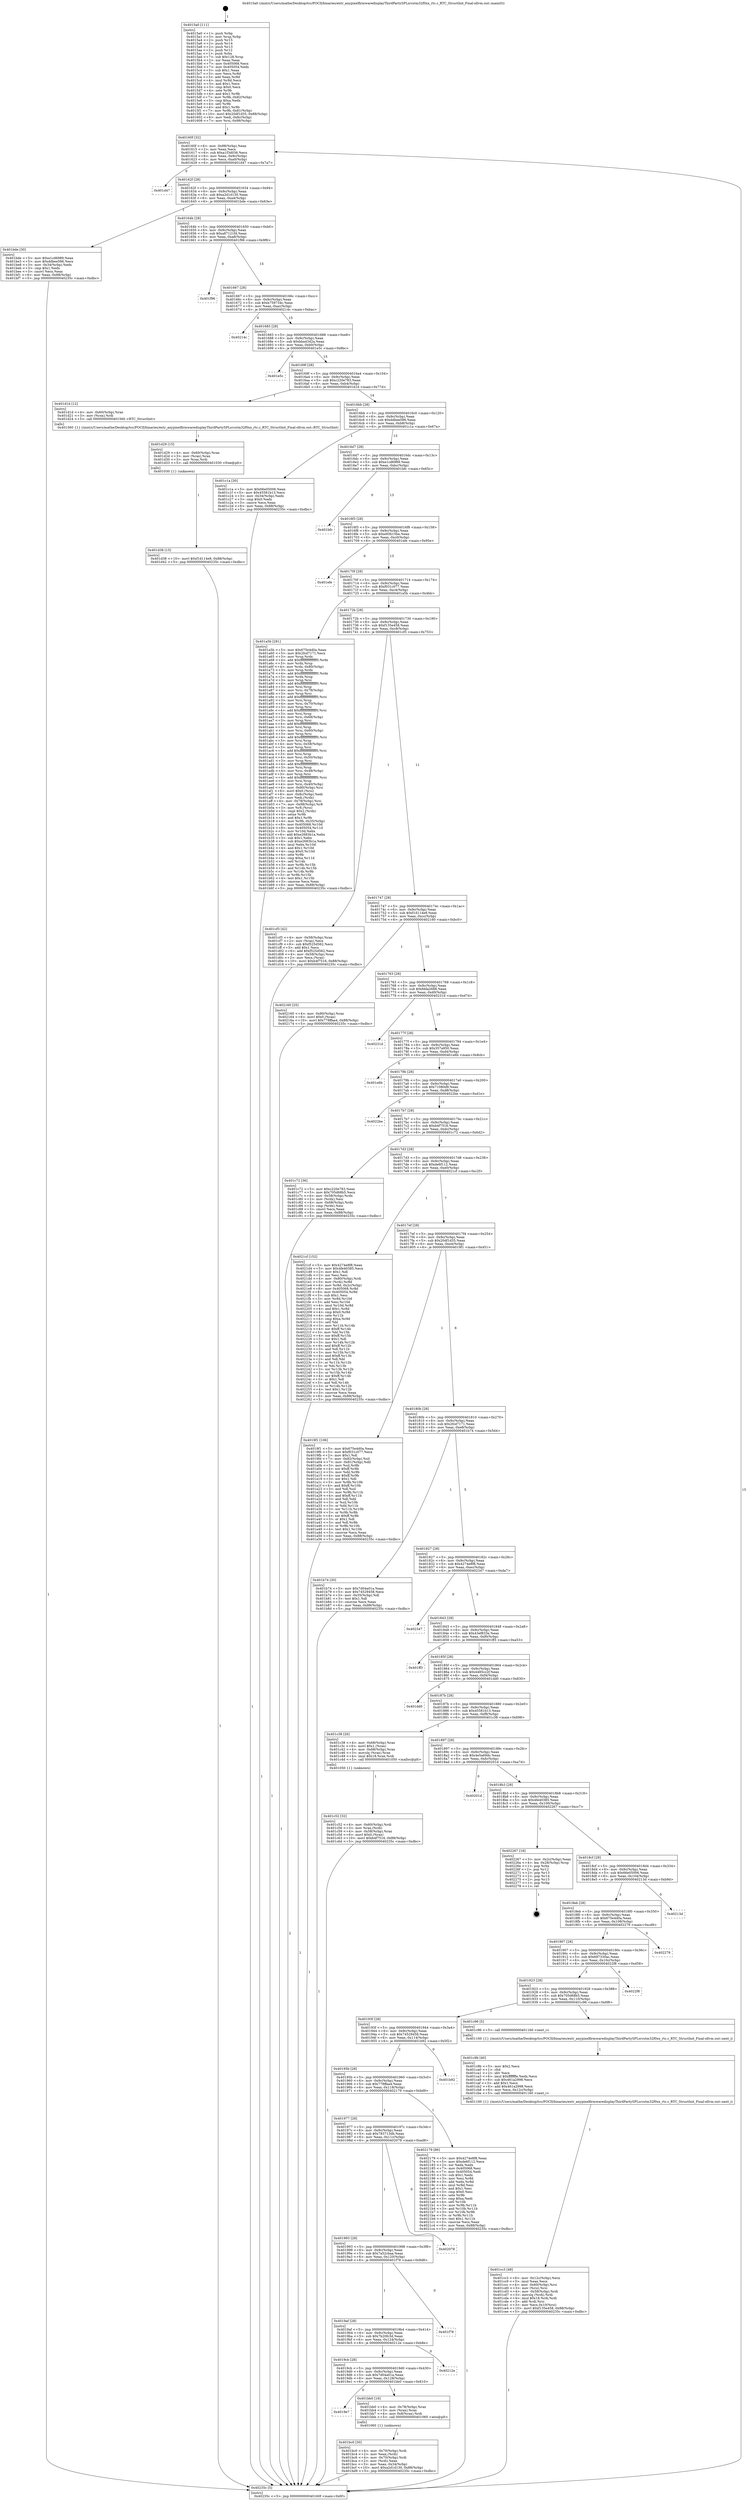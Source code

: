 digraph "0x4015a0" {
  label = "0x4015a0 (/mnt/c/Users/mathe/Desktop/tcc/POCII/binaries/extr_anypixelfirmwaredisplayThirdPartySPLsrcstm32f0xx_rtc.c_RTC_StructInit_Final-ollvm.out::main(0))"
  labelloc = "t"
  node[shape=record]

  Entry [label="",width=0.3,height=0.3,shape=circle,fillcolor=black,style=filled]
  "0x40160f" [label="{
     0x40160f [32]\l
     | [instrs]\l
     &nbsp;&nbsp;0x40160f \<+6\>: mov -0x88(%rbp),%eax\l
     &nbsp;&nbsp;0x401615 \<+2\>: mov %eax,%ecx\l
     &nbsp;&nbsp;0x401617 \<+6\>: sub $0xa1f3d036,%ecx\l
     &nbsp;&nbsp;0x40161d \<+6\>: mov %eax,-0x9c(%rbp)\l
     &nbsp;&nbsp;0x401623 \<+6\>: mov %ecx,-0xa0(%rbp)\l
     &nbsp;&nbsp;0x401629 \<+6\>: je 0000000000401d47 \<main+0x7a7\>\l
  }"]
  "0x401d47" [label="{
     0x401d47\l
  }", style=dashed]
  "0x40162f" [label="{
     0x40162f [28]\l
     | [instrs]\l
     &nbsp;&nbsp;0x40162f \<+5\>: jmp 0000000000401634 \<main+0x94\>\l
     &nbsp;&nbsp;0x401634 \<+6\>: mov -0x9c(%rbp),%eax\l
     &nbsp;&nbsp;0x40163a \<+5\>: sub $0xa2d1d130,%eax\l
     &nbsp;&nbsp;0x40163f \<+6\>: mov %eax,-0xa4(%rbp)\l
     &nbsp;&nbsp;0x401645 \<+6\>: je 0000000000401bde \<main+0x63e\>\l
  }"]
  Exit [label="",width=0.3,height=0.3,shape=circle,fillcolor=black,style=filled,peripheries=2]
  "0x401bde" [label="{
     0x401bde [30]\l
     | [instrs]\l
     &nbsp;&nbsp;0x401bde \<+5\>: mov $0xe1cd6989,%eax\l
     &nbsp;&nbsp;0x401be3 \<+5\>: mov $0xddbee586,%ecx\l
     &nbsp;&nbsp;0x401be8 \<+3\>: mov -0x34(%rbp),%edx\l
     &nbsp;&nbsp;0x401beb \<+3\>: cmp $0x1,%edx\l
     &nbsp;&nbsp;0x401bee \<+3\>: cmovl %ecx,%eax\l
     &nbsp;&nbsp;0x401bf1 \<+6\>: mov %eax,-0x88(%rbp)\l
     &nbsp;&nbsp;0x401bf7 \<+5\>: jmp 000000000040235c \<main+0xdbc\>\l
  }"]
  "0x40164b" [label="{
     0x40164b [28]\l
     | [instrs]\l
     &nbsp;&nbsp;0x40164b \<+5\>: jmp 0000000000401650 \<main+0xb0\>\l
     &nbsp;&nbsp;0x401650 \<+6\>: mov -0x9c(%rbp),%eax\l
     &nbsp;&nbsp;0x401656 \<+5\>: sub $0xa87121fd,%eax\l
     &nbsp;&nbsp;0x40165b \<+6\>: mov %eax,-0xa8(%rbp)\l
     &nbsp;&nbsp;0x401661 \<+6\>: je 0000000000401f96 \<main+0x9f6\>\l
  }"]
  "0x401d38" [label="{
     0x401d38 [15]\l
     | [instrs]\l
     &nbsp;&nbsp;0x401d38 \<+10\>: movl $0xf1d114e8,-0x88(%rbp)\l
     &nbsp;&nbsp;0x401d42 \<+5\>: jmp 000000000040235c \<main+0xdbc\>\l
  }"]
  "0x401f96" [label="{
     0x401f96\l
  }", style=dashed]
  "0x401667" [label="{
     0x401667 [28]\l
     | [instrs]\l
     &nbsp;&nbsp;0x401667 \<+5\>: jmp 000000000040166c \<main+0xcc\>\l
     &nbsp;&nbsp;0x40166c \<+6\>: mov -0x9c(%rbp),%eax\l
     &nbsp;&nbsp;0x401672 \<+5\>: sub $0xb759734c,%eax\l
     &nbsp;&nbsp;0x401677 \<+6\>: mov %eax,-0xac(%rbp)\l
     &nbsp;&nbsp;0x40167d \<+6\>: je 000000000040214c \<main+0xbac\>\l
  }"]
  "0x401d29" [label="{
     0x401d29 [15]\l
     | [instrs]\l
     &nbsp;&nbsp;0x401d29 \<+4\>: mov -0x60(%rbp),%rax\l
     &nbsp;&nbsp;0x401d2d \<+3\>: mov (%rax),%rax\l
     &nbsp;&nbsp;0x401d30 \<+3\>: mov %rax,%rdi\l
     &nbsp;&nbsp;0x401d33 \<+5\>: call 0000000000401030 \<free@plt\>\l
     | [calls]\l
     &nbsp;&nbsp;0x401030 \{1\} (unknown)\l
  }"]
  "0x40214c" [label="{
     0x40214c\l
  }", style=dashed]
  "0x401683" [label="{
     0x401683 [28]\l
     | [instrs]\l
     &nbsp;&nbsp;0x401683 \<+5\>: jmp 0000000000401688 \<main+0xe8\>\l
     &nbsp;&nbsp;0x401688 \<+6\>: mov -0x9c(%rbp),%eax\l
     &nbsp;&nbsp;0x40168e \<+5\>: sub $0xbba4342a,%eax\l
     &nbsp;&nbsp;0x401693 \<+6\>: mov %eax,-0xb0(%rbp)\l
     &nbsp;&nbsp;0x401699 \<+6\>: je 0000000000401e5c \<main+0x8bc\>\l
  }"]
  "0x401cc3" [label="{
     0x401cc3 [48]\l
     | [instrs]\l
     &nbsp;&nbsp;0x401cc3 \<+6\>: mov -0x12c(%rbp),%ecx\l
     &nbsp;&nbsp;0x401cc9 \<+3\>: imul %eax,%ecx\l
     &nbsp;&nbsp;0x401ccc \<+4\>: mov -0x60(%rbp),%rsi\l
     &nbsp;&nbsp;0x401cd0 \<+3\>: mov (%rsi),%rsi\l
     &nbsp;&nbsp;0x401cd3 \<+4\>: mov -0x58(%rbp),%rdi\l
     &nbsp;&nbsp;0x401cd7 \<+3\>: movslq (%rdi),%rdi\l
     &nbsp;&nbsp;0x401cda \<+4\>: imul $0x18,%rdi,%rdi\l
     &nbsp;&nbsp;0x401cde \<+3\>: add %rdi,%rsi\l
     &nbsp;&nbsp;0x401ce1 \<+3\>: mov %ecx,0x10(%rsi)\l
     &nbsp;&nbsp;0x401ce4 \<+10\>: movl $0xf135e458,-0x88(%rbp)\l
     &nbsp;&nbsp;0x401cee \<+5\>: jmp 000000000040235c \<main+0xdbc\>\l
  }"]
  "0x401e5c" [label="{
     0x401e5c\l
  }", style=dashed]
  "0x40169f" [label="{
     0x40169f [28]\l
     | [instrs]\l
     &nbsp;&nbsp;0x40169f \<+5\>: jmp 00000000004016a4 \<main+0x104\>\l
     &nbsp;&nbsp;0x4016a4 \<+6\>: mov -0x9c(%rbp),%eax\l
     &nbsp;&nbsp;0x4016aa \<+5\>: sub $0xc220e783,%eax\l
     &nbsp;&nbsp;0x4016af \<+6\>: mov %eax,-0xb4(%rbp)\l
     &nbsp;&nbsp;0x4016b5 \<+6\>: je 0000000000401d1d \<main+0x77d\>\l
  }"]
  "0x401c9b" [label="{
     0x401c9b [40]\l
     | [instrs]\l
     &nbsp;&nbsp;0x401c9b \<+5\>: mov $0x2,%ecx\l
     &nbsp;&nbsp;0x401ca0 \<+1\>: cltd\l
     &nbsp;&nbsp;0x401ca1 \<+2\>: idiv %ecx\l
     &nbsp;&nbsp;0x401ca3 \<+6\>: imul $0xfffffffe,%edx,%ecx\l
     &nbsp;&nbsp;0x401ca9 \<+6\>: sub $0x461a2998,%ecx\l
     &nbsp;&nbsp;0x401caf \<+3\>: add $0x1,%ecx\l
     &nbsp;&nbsp;0x401cb2 \<+6\>: add $0x461a2998,%ecx\l
     &nbsp;&nbsp;0x401cb8 \<+6\>: mov %ecx,-0x12c(%rbp)\l
     &nbsp;&nbsp;0x401cbe \<+5\>: call 0000000000401160 \<next_i\>\l
     | [calls]\l
     &nbsp;&nbsp;0x401160 \{1\} (/mnt/c/Users/mathe/Desktop/tcc/POCII/binaries/extr_anypixelfirmwaredisplayThirdPartySPLsrcstm32f0xx_rtc.c_RTC_StructInit_Final-ollvm.out::next_i)\l
  }"]
  "0x401d1d" [label="{
     0x401d1d [12]\l
     | [instrs]\l
     &nbsp;&nbsp;0x401d1d \<+4\>: mov -0x60(%rbp),%rax\l
     &nbsp;&nbsp;0x401d21 \<+3\>: mov (%rax),%rdi\l
     &nbsp;&nbsp;0x401d24 \<+5\>: call 0000000000401560 \<RTC_StructInit\>\l
     | [calls]\l
     &nbsp;&nbsp;0x401560 \{1\} (/mnt/c/Users/mathe/Desktop/tcc/POCII/binaries/extr_anypixelfirmwaredisplayThirdPartySPLsrcstm32f0xx_rtc.c_RTC_StructInit_Final-ollvm.out::RTC_StructInit)\l
  }"]
  "0x4016bb" [label="{
     0x4016bb [28]\l
     | [instrs]\l
     &nbsp;&nbsp;0x4016bb \<+5\>: jmp 00000000004016c0 \<main+0x120\>\l
     &nbsp;&nbsp;0x4016c0 \<+6\>: mov -0x9c(%rbp),%eax\l
     &nbsp;&nbsp;0x4016c6 \<+5\>: sub $0xddbee586,%eax\l
     &nbsp;&nbsp;0x4016cb \<+6\>: mov %eax,-0xb8(%rbp)\l
     &nbsp;&nbsp;0x4016d1 \<+6\>: je 0000000000401c1a \<main+0x67a\>\l
  }"]
  "0x401c52" [label="{
     0x401c52 [32]\l
     | [instrs]\l
     &nbsp;&nbsp;0x401c52 \<+4\>: mov -0x60(%rbp),%rdi\l
     &nbsp;&nbsp;0x401c56 \<+3\>: mov %rax,(%rdi)\l
     &nbsp;&nbsp;0x401c59 \<+4\>: mov -0x58(%rbp),%rax\l
     &nbsp;&nbsp;0x401c5d \<+6\>: movl $0x0,(%rax)\l
     &nbsp;&nbsp;0x401c63 \<+10\>: movl $0xb4f7516,-0x88(%rbp)\l
     &nbsp;&nbsp;0x401c6d \<+5\>: jmp 000000000040235c \<main+0xdbc\>\l
  }"]
  "0x401c1a" [label="{
     0x401c1a [30]\l
     | [instrs]\l
     &nbsp;&nbsp;0x401c1a \<+5\>: mov $0x66e05006,%eax\l
     &nbsp;&nbsp;0x401c1f \<+5\>: mov $0x45581b13,%ecx\l
     &nbsp;&nbsp;0x401c24 \<+3\>: mov -0x34(%rbp),%edx\l
     &nbsp;&nbsp;0x401c27 \<+3\>: cmp $0x0,%edx\l
     &nbsp;&nbsp;0x401c2a \<+3\>: cmove %ecx,%eax\l
     &nbsp;&nbsp;0x401c2d \<+6\>: mov %eax,-0x88(%rbp)\l
     &nbsp;&nbsp;0x401c33 \<+5\>: jmp 000000000040235c \<main+0xdbc\>\l
  }"]
  "0x4016d7" [label="{
     0x4016d7 [28]\l
     | [instrs]\l
     &nbsp;&nbsp;0x4016d7 \<+5\>: jmp 00000000004016dc \<main+0x13c\>\l
     &nbsp;&nbsp;0x4016dc \<+6\>: mov -0x9c(%rbp),%eax\l
     &nbsp;&nbsp;0x4016e2 \<+5\>: sub $0xe1cd6989,%eax\l
     &nbsp;&nbsp;0x4016e7 \<+6\>: mov %eax,-0xbc(%rbp)\l
     &nbsp;&nbsp;0x4016ed \<+6\>: je 0000000000401bfc \<main+0x65c\>\l
  }"]
  "0x401bc0" [label="{
     0x401bc0 [30]\l
     | [instrs]\l
     &nbsp;&nbsp;0x401bc0 \<+4\>: mov -0x70(%rbp),%rdi\l
     &nbsp;&nbsp;0x401bc4 \<+2\>: mov %eax,(%rdi)\l
     &nbsp;&nbsp;0x401bc6 \<+4\>: mov -0x70(%rbp),%rdi\l
     &nbsp;&nbsp;0x401bca \<+2\>: mov (%rdi),%eax\l
     &nbsp;&nbsp;0x401bcc \<+3\>: mov %eax,-0x34(%rbp)\l
     &nbsp;&nbsp;0x401bcf \<+10\>: movl $0xa2d1d130,-0x88(%rbp)\l
     &nbsp;&nbsp;0x401bd9 \<+5\>: jmp 000000000040235c \<main+0xdbc\>\l
  }"]
  "0x401bfc" [label="{
     0x401bfc\l
  }", style=dashed]
  "0x4016f3" [label="{
     0x4016f3 [28]\l
     | [instrs]\l
     &nbsp;&nbsp;0x4016f3 \<+5\>: jmp 00000000004016f8 \<main+0x158\>\l
     &nbsp;&nbsp;0x4016f8 \<+6\>: mov -0x9c(%rbp),%eax\l
     &nbsp;&nbsp;0x4016fe \<+5\>: sub $0xe93b15be,%eax\l
     &nbsp;&nbsp;0x401703 \<+6\>: mov %eax,-0xc0(%rbp)\l
     &nbsp;&nbsp;0x401709 \<+6\>: je 0000000000401efe \<main+0x95e\>\l
  }"]
  "0x4019e7" [label="{
     0x4019e7\l
  }", style=dashed]
  "0x401efe" [label="{
     0x401efe\l
  }", style=dashed]
  "0x40170f" [label="{
     0x40170f [28]\l
     | [instrs]\l
     &nbsp;&nbsp;0x40170f \<+5\>: jmp 0000000000401714 \<main+0x174\>\l
     &nbsp;&nbsp;0x401714 \<+6\>: mov -0x9c(%rbp),%eax\l
     &nbsp;&nbsp;0x40171a \<+5\>: sub $0xf031c077,%eax\l
     &nbsp;&nbsp;0x40171f \<+6\>: mov %eax,-0xc4(%rbp)\l
     &nbsp;&nbsp;0x401725 \<+6\>: je 0000000000401a5b \<main+0x4bb\>\l
  }"]
  "0x401bb0" [label="{
     0x401bb0 [16]\l
     | [instrs]\l
     &nbsp;&nbsp;0x401bb0 \<+4\>: mov -0x78(%rbp),%rax\l
     &nbsp;&nbsp;0x401bb4 \<+3\>: mov (%rax),%rax\l
     &nbsp;&nbsp;0x401bb7 \<+4\>: mov 0x8(%rax),%rdi\l
     &nbsp;&nbsp;0x401bbb \<+5\>: call 0000000000401060 \<atoi@plt\>\l
     | [calls]\l
     &nbsp;&nbsp;0x401060 \{1\} (unknown)\l
  }"]
  "0x401a5b" [label="{
     0x401a5b [281]\l
     | [instrs]\l
     &nbsp;&nbsp;0x401a5b \<+5\>: mov $0x675e4d0a,%eax\l
     &nbsp;&nbsp;0x401a60 \<+5\>: mov $0x2fcd7171,%ecx\l
     &nbsp;&nbsp;0x401a65 \<+3\>: mov %rsp,%rdx\l
     &nbsp;&nbsp;0x401a68 \<+4\>: add $0xfffffffffffffff0,%rdx\l
     &nbsp;&nbsp;0x401a6c \<+3\>: mov %rdx,%rsp\l
     &nbsp;&nbsp;0x401a6f \<+4\>: mov %rdx,-0x80(%rbp)\l
     &nbsp;&nbsp;0x401a73 \<+3\>: mov %rsp,%rdx\l
     &nbsp;&nbsp;0x401a76 \<+4\>: add $0xfffffffffffffff0,%rdx\l
     &nbsp;&nbsp;0x401a7a \<+3\>: mov %rdx,%rsp\l
     &nbsp;&nbsp;0x401a7d \<+3\>: mov %rsp,%rsi\l
     &nbsp;&nbsp;0x401a80 \<+4\>: add $0xfffffffffffffff0,%rsi\l
     &nbsp;&nbsp;0x401a84 \<+3\>: mov %rsi,%rsp\l
     &nbsp;&nbsp;0x401a87 \<+4\>: mov %rsi,-0x78(%rbp)\l
     &nbsp;&nbsp;0x401a8b \<+3\>: mov %rsp,%rsi\l
     &nbsp;&nbsp;0x401a8e \<+4\>: add $0xfffffffffffffff0,%rsi\l
     &nbsp;&nbsp;0x401a92 \<+3\>: mov %rsi,%rsp\l
     &nbsp;&nbsp;0x401a95 \<+4\>: mov %rsi,-0x70(%rbp)\l
     &nbsp;&nbsp;0x401a99 \<+3\>: mov %rsp,%rsi\l
     &nbsp;&nbsp;0x401a9c \<+4\>: add $0xfffffffffffffff0,%rsi\l
     &nbsp;&nbsp;0x401aa0 \<+3\>: mov %rsi,%rsp\l
     &nbsp;&nbsp;0x401aa3 \<+4\>: mov %rsi,-0x68(%rbp)\l
     &nbsp;&nbsp;0x401aa7 \<+3\>: mov %rsp,%rsi\l
     &nbsp;&nbsp;0x401aaa \<+4\>: add $0xfffffffffffffff0,%rsi\l
     &nbsp;&nbsp;0x401aae \<+3\>: mov %rsi,%rsp\l
     &nbsp;&nbsp;0x401ab1 \<+4\>: mov %rsi,-0x60(%rbp)\l
     &nbsp;&nbsp;0x401ab5 \<+3\>: mov %rsp,%rsi\l
     &nbsp;&nbsp;0x401ab8 \<+4\>: add $0xfffffffffffffff0,%rsi\l
     &nbsp;&nbsp;0x401abc \<+3\>: mov %rsi,%rsp\l
     &nbsp;&nbsp;0x401abf \<+4\>: mov %rsi,-0x58(%rbp)\l
     &nbsp;&nbsp;0x401ac3 \<+3\>: mov %rsp,%rsi\l
     &nbsp;&nbsp;0x401ac6 \<+4\>: add $0xfffffffffffffff0,%rsi\l
     &nbsp;&nbsp;0x401aca \<+3\>: mov %rsi,%rsp\l
     &nbsp;&nbsp;0x401acd \<+4\>: mov %rsi,-0x50(%rbp)\l
     &nbsp;&nbsp;0x401ad1 \<+3\>: mov %rsp,%rsi\l
     &nbsp;&nbsp;0x401ad4 \<+4\>: add $0xfffffffffffffff0,%rsi\l
     &nbsp;&nbsp;0x401ad8 \<+3\>: mov %rsi,%rsp\l
     &nbsp;&nbsp;0x401adb \<+4\>: mov %rsi,-0x48(%rbp)\l
     &nbsp;&nbsp;0x401adf \<+3\>: mov %rsp,%rsi\l
     &nbsp;&nbsp;0x401ae2 \<+4\>: add $0xfffffffffffffff0,%rsi\l
     &nbsp;&nbsp;0x401ae6 \<+3\>: mov %rsi,%rsp\l
     &nbsp;&nbsp;0x401ae9 \<+4\>: mov %rsi,-0x40(%rbp)\l
     &nbsp;&nbsp;0x401aed \<+4\>: mov -0x80(%rbp),%rsi\l
     &nbsp;&nbsp;0x401af1 \<+6\>: movl $0x0,(%rsi)\l
     &nbsp;&nbsp;0x401af7 \<+6\>: mov -0x8c(%rbp),%edi\l
     &nbsp;&nbsp;0x401afd \<+2\>: mov %edi,(%rdx)\l
     &nbsp;&nbsp;0x401aff \<+4\>: mov -0x78(%rbp),%rsi\l
     &nbsp;&nbsp;0x401b03 \<+7\>: mov -0x98(%rbp),%r8\l
     &nbsp;&nbsp;0x401b0a \<+3\>: mov %r8,(%rsi)\l
     &nbsp;&nbsp;0x401b0d \<+3\>: cmpl $0x2,(%rdx)\l
     &nbsp;&nbsp;0x401b10 \<+4\>: setne %r9b\l
     &nbsp;&nbsp;0x401b14 \<+4\>: and $0x1,%r9b\l
     &nbsp;&nbsp;0x401b18 \<+4\>: mov %r9b,-0x35(%rbp)\l
     &nbsp;&nbsp;0x401b1c \<+8\>: mov 0x405068,%r10d\l
     &nbsp;&nbsp;0x401b24 \<+8\>: mov 0x405054,%r11d\l
     &nbsp;&nbsp;0x401b2c \<+3\>: mov %r10d,%ebx\l
     &nbsp;&nbsp;0x401b2f \<+6\>: add $0xe2683b1a,%ebx\l
     &nbsp;&nbsp;0x401b35 \<+3\>: sub $0x1,%ebx\l
     &nbsp;&nbsp;0x401b38 \<+6\>: sub $0xe2683b1a,%ebx\l
     &nbsp;&nbsp;0x401b3e \<+4\>: imul %ebx,%r10d\l
     &nbsp;&nbsp;0x401b42 \<+4\>: and $0x1,%r10d\l
     &nbsp;&nbsp;0x401b46 \<+4\>: cmp $0x0,%r10d\l
     &nbsp;&nbsp;0x401b4a \<+4\>: sete %r9b\l
     &nbsp;&nbsp;0x401b4e \<+4\>: cmp $0xa,%r11d\l
     &nbsp;&nbsp;0x401b52 \<+4\>: setl %r14b\l
     &nbsp;&nbsp;0x401b56 \<+3\>: mov %r9b,%r15b\l
     &nbsp;&nbsp;0x401b59 \<+3\>: and %r14b,%r15b\l
     &nbsp;&nbsp;0x401b5c \<+3\>: xor %r14b,%r9b\l
     &nbsp;&nbsp;0x401b5f \<+3\>: or %r9b,%r15b\l
     &nbsp;&nbsp;0x401b62 \<+4\>: test $0x1,%r15b\l
     &nbsp;&nbsp;0x401b66 \<+3\>: cmovne %ecx,%eax\l
     &nbsp;&nbsp;0x401b69 \<+6\>: mov %eax,-0x88(%rbp)\l
     &nbsp;&nbsp;0x401b6f \<+5\>: jmp 000000000040235c \<main+0xdbc\>\l
  }"]
  "0x40172b" [label="{
     0x40172b [28]\l
     | [instrs]\l
     &nbsp;&nbsp;0x40172b \<+5\>: jmp 0000000000401730 \<main+0x190\>\l
     &nbsp;&nbsp;0x401730 \<+6\>: mov -0x9c(%rbp),%eax\l
     &nbsp;&nbsp;0x401736 \<+5\>: sub $0xf135e458,%eax\l
     &nbsp;&nbsp;0x40173b \<+6\>: mov %eax,-0xc8(%rbp)\l
     &nbsp;&nbsp;0x401741 \<+6\>: je 0000000000401cf3 \<main+0x753\>\l
  }"]
  "0x4019cb" [label="{
     0x4019cb [28]\l
     | [instrs]\l
     &nbsp;&nbsp;0x4019cb \<+5\>: jmp 00000000004019d0 \<main+0x430\>\l
     &nbsp;&nbsp;0x4019d0 \<+6\>: mov -0x9c(%rbp),%eax\l
     &nbsp;&nbsp;0x4019d6 \<+5\>: sub $0x7d04a01a,%eax\l
     &nbsp;&nbsp;0x4019db \<+6\>: mov %eax,-0x128(%rbp)\l
     &nbsp;&nbsp;0x4019e1 \<+6\>: je 0000000000401bb0 \<main+0x610\>\l
  }"]
  "0x401cf3" [label="{
     0x401cf3 [42]\l
     | [instrs]\l
     &nbsp;&nbsp;0x401cf3 \<+4\>: mov -0x58(%rbp),%rax\l
     &nbsp;&nbsp;0x401cf7 \<+2\>: mov (%rax),%ecx\l
     &nbsp;&nbsp;0x401cf9 \<+6\>: sub $0xf525d562,%ecx\l
     &nbsp;&nbsp;0x401cff \<+3\>: add $0x1,%ecx\l
     &nbsp;&nbsp;0x401d02 \<+6\>: add $0xf525d562,%ecx\l
     &nbsp;&nbsp;0x401d08 \<+4\>: mov -0x58(%rbp),%rax\l
     &nbsp;&nbsp;0x401d0c \<+2\>: mov %ecx,(%rax)\l
     &nbsp;&nbsp;0x401d0e \<+10\>: movl $0xb4f7516,-0x88(%rbp)\l
     &nbsp;&nbsp;0x401d18 \<+5\>: jmp 000000000040235c \<main+0xdbc\>\l
  }"]
  "0x401747" [label="{
     0x401747 [28]\l
     | [instrs]\l
     &nbsp;&nbsp;0x401747 \<+5\>: jmp 000000000040174c \<main+0x1ac\>\l
     &nbsp;&nbsp;0x40174c \<+6\>: mov -0x9c(%rbp),%eax\l
     &nbsp;&nbsp;0x401752 \<+5\>: sub $0xf1d114e8,%eax\l
     &nbsp;&nbsp;0x401757 \<+6\>: mov %eax,-0xcc(%rbp)\l
     &nbsp;&nbsp;0x40175d \<+6\>: je 0000000000402160 \<main+0xbc0\>\l
  }"]
  "0x40212e" [label="{
     0x40212e\l
  }", style=dashed]
  "0x402160" [label="{
     0x402160 [25]\l
     | [instrs]\l
     &nbsp;&nbsp;0x402160 \<+4\>: mov -0x80(%rbp),%rax\l
     &nbsp;&nbsp;0x402164 \<+6\>: movl $0x0,(%rax)\l
     &nbsp;&nbsp;0x40216a \<+10\>: movl $0x778ffaa4,-0x88(%rbp)\l
     &nbsp;&nbsp;0x402174 \<+5\>: jmp 000000000040235c \<main+0xdbc\>\l
  }"]
  "0x401763" [label="{
     0x401763 [28]\l
     | [instrs]\l
     &nbsp;&nbsp;0x401763 \<+5\>: jmp 0000000000401768 \<main+0x1c8\>\l
     &nbsp;&nbsp;0x401768 \<+6\>: mov -0x9c(%rbp),%eax\l
     &nbsp;&nbsp;0x40176e \<+5\>: sub $0xfdda2688,%eax\l
     &nbsp;&nbsp;0x401773 \<+6\>: mov %eax,-0xd0(%rbp)\l
     &nbsp;&nbsp;0x401779 \<+6\>: je 000000000040231d \<main+0xd7d\>\l
  }"]
  "0x4019af" [label="{
     0x4019af [28]\l
     | [instrs]\l
     &nbsp;&nbsp;0x4019af \<+5\>: jmp 00000000004019b4 \<main+0x414\>\l
     &nbsp;&nbsp;0x4019b4 \<+6\>: mov -0x9c(%rbp),%eax\l
     &nbsp;&nbsp;0x4019ba \<+5\>: sub $0x7b20fc3d,%eax\l
     &nbsp;&nbsp;0x4019bf \<+6\>: mov %eax,-0x124(%rbp)\l
     &nbsp;&nbsp;0x4019c5 \<+6\>: je 000000000040212e \<main+0xb8e\>\l
  }"]
  "0x40231d" [label="{
     0x40231d\l
  }", style=dashed]
  "0x40177f" [label="{
     0x40177f [28]\l
     | [instrs]\l
     &nbsp;&nbsp;0x40177f \<+5\>: jmp 0000000000401784 \<main+0x1e4\>\l
     &nbsp;&nbsp;0x401784 \<+6\>: mov -0x9c(%rbp),%eax\l
     &nbsp;&nbsp;0x40178a \<+5\>: sub $0x357a950,%eax\l
     &nbsp;&nbsp;0x40178f \<+6\>: mov %eax,-0xd4(%rbp)\l
     &nbsp;&nbsp;0x401795 \<+6\>: je 0000000000401e6b \<main+0x8cb\>\l
  }"]
  "0x401f78" [label="{
     0x401f78\l
  }", style=dashed]
  "0x401e6b" [label="{
     0x401e6b\l
  }", style=dashed]
  "0x40179b" [label="{
     0x40179b [28]\l
     | [instrs]\l
     &nbsp;&nbsp;0x40179b \<+5\>: jmp 00000000004017a0 \<main+0x200\>\l
     &nbsp;&nbsp;0x4017a0 \<+6\>: mov -0x9c(%rbp),%eax\l
     &nbsp;&nbsp;0x4017a6 \<+5\>: sub $0x71080d9,%eax\l
     &nbsp;&nbsp;0x4017ab \<+6\>: mov %eax,-0xd8(%rbp)\l
     &nbsp;&nbsp;0x4017b1 \<+6\>: je 00000000004022be \<main+0xd1e\>\l
  }"]
  "0x401993" [label="{
     0x401993 [28]\l
     | [instrs]\l
     &nbsp;&nbsp;0x401993 \<+5\>: jmp 0000000000401998 \<main+0x3f8\>\l
     &nbsp;&nbsp;0x401998 \<+6\>: mov -0x9c(%rbp),%eax\l
     &nbsp;&nbsp;0x40199e \<+5\>: sub $0x7a52cbaa,%eax\l
     &nbsp;&nbsp;0x4019a3 \<+6\>: mov %eax,-0x120(%rbp)\l
     &nbsp;&nbsp;0x4019a9 \<+6\>: je 0000000000401f78 \<main+0x9d8\>\l
  }"]
  "0x4022be" [label="{
     0x4022be\l
  }", style=dashed]
  "0x4017b7" [label="{
     0x4017b7 [28]\l
     | [instrs]\l
     &nbsp;&nbsp;0x4017b7 \<+5\>: jmp 00000000004017bc \<main+0x21c\>\l
     &nbsp;&nbsp;0x4017bc \<+6\>: mov -0x9c(%rbp),%eax\l
     &nbsp;&nbsp;0x4017c2 \<+5\>: sub $0xb4f7516,%eax\l
     &nbsp;&nbsp;0x4017c7 \<+6\>: mov %eax,-0xdc(%rbp)\l
     &nbsp;&nbsp;0x4017cd \<+6\>: je 0000000000401c72 \<main+0x6d2\>\l
  }"]
  "0x402078" [label="{
     0x402078\l
  }", style=dashed]
  "0x401c72" [label="{
     0x401c72 [36]\l
     | [instrs]\l
     &nbsp;&nbsp;0x401c72 \<+5\>: mov $0xc220e783,%eax\l
     &nbsp;&nbsp;0x401c77 \<+5\>: mov $0x705d68b5,%ecx\l
     &nbsp;&nbsp;0x401c7c \<+4\>: mov -0x58(%rbp),%rdx\l
     &nbsp;&nbsp;0x401c80 \<+2\>: mov (%rdx),%esi\l
     &nbsp;&nbsp;0x401c82 \<+4\>: mov -0x68(%rbp),%rdx\l
     &nbsp;&nbsp;0x401c86 \<+2\>: cmp (%rdx),%esi\l
     &nbsp;&nbsp;0x401c88 \<+3\>: cmovl %ecx,%eax\l
     &nbsp;&nbsp;0x401c8b \<+6\>: mov %eax,-0x88(%rbp)\l
     &nbsp;&nbsp;0x401c91 \<+5\>: jmp 000000000040235c \<main+0xdbc\>\l
  }"]
  "0x4017d3" [label="{
     0x4017d3 [28]\l
     | [instrs]\l
     &nbsp;&nbsp;0x4017d3 \<+5\>: jmp 00000000004017d8 \<main+0x238\>\l
     &nbsp;&nbsp;0x4017d8 \<+6\>: mov -0x9c(%rbp),%eax\l
     &nbsp;&nbsp;0x4017de \<+5\>: sub $0xde6f112,%eax\l
     &nbsp;&nbsp;0x4017e3 \<+6\>: mov %eax,-0xe0(%rbp)\l
     &nbsp;&nbsp;0x4017e9 \<+6\>: je 00000000004021cf \<main+0xc2f\>\l
  }"]
  "0x401977" [label="{
     0x401977 [28]\l
     | [instrs]\l
     &nbsp;&nbsp;0x401977 \<+5\>: jmp 000000000040197c \<main+0x3dc\>\l
     &nbsp;&nbsp;0x40197c \<+6\>: mov -0x9c(%rbp),%eax\l
     &nbsp;&nbsp;0x401982 \<+5\>: sub $0x783713db,%eax\l
     &nbsp;&nbsp;0x401987 \<+6\>: mov %eax,-0x11c(%rbp)\l
     &nbsp;&nbsp;0x40198d \<+6\>: je 0000000000402078 \<main+0xad8\>\l
  }"]
  "0x4021cf" [label="{
     0x4021cf [152]\l
     | [instrs]\l
     &nbsp;&nbsp;0x4021cf \<+5\>: mov $0x4274e8f8,%eax\l
     &nbsp;&nbsp;0x4021d4 \<+5\>: mov $0x4fe40385,%ecx\l
     &nbsp;&nbsp;0x4021d9 \<+2\>: mov $0x1,%dl\l
     &nbsp;&nbsp;0x4021db \<+2\>: xor %esi,%esi\l
     &nbsp;&nbsp;0x4021dd \<+4\>: mov -0x80(%rbp),%rdi\l
     &nbsp;&nbsp;0x4021e1 \<+3\>: mov (%rdi),%r8d\l
     &nbsp;&nbsp;0x4021e4 \<+4\>: mov %r8d,-0x2c(%rbp)\l
     &nbsp;&nbsp;0x4021e8 \<+8\>: mov 0x405068,%r8d\l
     &nbsp;&nbsp;0x4021f0 \<+8\>: mov 0x405054,%r9d\l
     &nbsp;&nbsp;0x4021f8 \<+3\>: sub $0x1,%esi\l
     &nbsp;&nbsp;0x4021fb \<+3\>: mov %r8d,%r10d\l
     &nbsp;&nbsp;0x4021fe \<+3\>: add %esi,%r10d\l
     &nbsp;&nbsp;0x402201 \<+4\>: imul %r10d,%r8d\l
     &nbsp;&nbsp;0x402205 \<+4\>: and $0x1,%r8d\l
     &nbsp;&nbsp;0x402209 \<+4\>: cmp $0x0,%r8d\l
     &nbsp;&nbsp;0x40220d \<+4\>: sete %r11b\l
     &nbsp;&nbsp;0x402211 \<+4\>: cmp $0xa,%r9d\l
     &nbsp;&nbsp;0x402215 \<+3\>: setl %bl\l
     &nbsp;&nbsp;0x402218 \<+3\>: mov %r11b,%r14b\l
     &nbsp;&nbsp;0x40221b \<+4\>: xor $0xff,%r14b\l
     &nbsp;&nbsp;0x40221f \<+3\>: mov %bl,%r15b\l
     &nbsp;&nbsp;0x402222 \<+4\>: xor $0xff,%r15b\l
     &nbsp;&nbsp;0x402226 \<+3\>: xor $0x1,%dl\l
     &nbsp;&nbsp;0x402229 \<+3\>: mov %r14b,%r12b\l
     &nbsp;&nbsp;0x40222c \<+4\>: and $0xff,%r12b\l
     &nbsp;&nbsp;0x402230 \<+3\>: and %dl,%r11b\l
     &nbsp;&nbsp;0x402233 \<+3\>: mov %r15b,%r13b\l
     &nbsp;&nbsp;0x402236 \<+4\>: and $0xff,%r13b\l
     &nbsp;&nbsp;0x40223a \<+2\>: and %dl,%bl\l
     &nbsp;&nbsp;0x40223c \<+3\>: or %r11b,%r12b\l
     &nbsp;&nbsp;0x40223f \<+3\>: or %bl,%r13b\l
     &nbsp;&nbsp;0x402242 \<+3\>: xor %r13b,%r12b\l
     &nbsp;&nbsp;0x402245 \<+3\>: or %r15b,%r14b\l
     &nbsp;&nbsp;0x402248 \<+4\>: xor $0xff,%r14b\l
     &nbsp;&nbsp;0x40224c \<+3\>: or $0x1,%dl\l
     &nbsp;&nbsp;0x40224f \<+3\>: and %dl,%r14b\l
     &nbsp;&nbsp;0x402252 \<+3\>: or %r14b,%r12b\l
     &nbsp;&nbsp;0x402255 \<+4\>: test $0x1,%r12b\l
     &nbsp;&nbsp;0x402259 \<+3\>: cmovne %ecx,%eax\l
     &nbsp;&nbsp;0x40225c \<+6\>: mov %eax,-0x88(%rbp)\l
     &nbsp;&nbsp;0x402262 \<+5\>: jmp 000000000040235c \<main+0xdbc\>\l
  }"]
  "0x4017ef" [label="{
     0x4017ef [28]\l
     | [instrs]\l
     &nbsp;&nbsp;0x4017ef \<+5\>: jmp 00000000004017f4 \<main+0x254\>\l
     &nbsp;&nbsp;0x4017f4 \<+6\>: mov -0x9c(%rbp),%eax\l
     &nbsp;&nbsp;0x4017fa \<+5\>: sub $0x20df1d35,%eax\l
     &nbsp;&nbsp;0x4017ff \<+6\>: mov %eax,-0xe4(%rbp)\l
     &nbsp;&nbsp;0x401805 \<+6\>: je 00000000004019f1 \<main+0x451\>\l
  }"]
  "0x402179" [label="{
     0x402179 [86]\l
     | [instrs]\l
     &nbsp;&nbsp;0x402179 \<+5\>: mov $0x4274e8f8,%eax\l
     &nbsp;&nbsp;0x40217e \<+5\>: mov $0xde6f112,%ecx\l
     &nbsp;&nbsp;0x402183 \<+2\>: xor %edx,%edx\l
     &nbsp;&nbsp;0x402185 \<+7\>: mov 0x405068,%esi\l
     &nbsp;&nbsp;0x40218c \<+7\>: mov 0x405054,%edi\l
     &nbsp;&nbsp;0x402193 \<+3\>: sub $0x1,%edx\l
     &nbsp;&nbsp;0x402196 \<+3\>: mov %esi,%r8d\l
     &nbsp;&nbsp;0x402199 \<+3\>: add %edx,%r8d\l
     &nbsp;&nbsp;0x40219c \<+4\>: imul %r8d,%esi\l
     &nbsp;&nbsp;0x4021a0 \<+3\>: and $0x1,%esi\l
     &nbsp;&nbsp;0x4021a3 \<+3\>: cmp $0x0,%esi\l
     &nbsp;&nbsp;0x4021a6 \<+4\>: sete %r9b\l
     &nbsp;&nbsp;0x4021aa \<+3\>: cmp $0xa,%edi\l
     &nbsp;&nbsp;0x4021ad \<+4\>: setl %r10b\l
     &nbsp;&nbsp;0x4021b1 \<+3\>: mov %r9b,%r11b\l
     &nbsp;&nbsp;0x4021b4 \<+3\>: and %r10b,%r11b\l
     &nbsp;&nbsp;0x4021b7 \<+3\>: xor %r10b,%r9b\l
     &nbsp;&nbsp;0x4021ba \<+3\>: or %r9b,%r11b\l
     &nbsp;&nbsp;0x4021bd \<+4\>: test $0x1,%r11b\l
     &nbsp;&nbsp;0x4021c1 \<+3\>: cmovne %ecx,%eax\l
     &nbsp;&nbsp;0x4021c4 \<+6\>: mov %eax,-0x88(%rbp)\l
     &nbsp;&nbsp;0x4021ca \<+5\>: jmp 000000000040235c \<main+0xdbc\>\l
  }"]
  "0x4019f1" [label="{
     0x4019f1 [106]\l
     | [instrs]\l
     &nbsp;&nbsp;0x4019f1 \<+5\>: mov $0x675e4d0a,%eax\l
     &nbsp;&nbsp;0x4019f6 \<+5\>: mov $0xf031c077,%ecx\l
     &nbsp;&nbsp;0x4019fb \<+2\>: mov $0x1,%dl\l
     &nbsp;&nbsp;0x4019fd \<+7\>: mov -0x82(%rbp),%sil\l
     &nbsp;&nbsp;0x401a04 \<+7\>: mov -0x81(%rbp),%dil\l
     &nbsp;&nbsp;0x401a0b \<+3\>: mov %sil,%r8b\l
     &nbsp;&nbsp;0x401a0e \<+4\>: xor $0xff,%r8b\l
     &nbsp;&nbsp;0x401a12 \<+3\>: mov %dil,%r9b\l
     &nbsp;&nbsp;0x401a15 \<+4\>: xor $0xff,%r9b\l
     &nbsp;&nbsp;0x401a19 \<+3\>: xor $0x1,%dl\l
     &nbsp;&nbsp;0x401a1c \<+3\>: mov %r8b,%r10b\l
     &nbsp;&nbsp;0x401a1f \<+4\>: and $0xff,%r10b\l
     &nbsp;&nbsp;0x401a23 \<+3\>: and %dl,%sil\l
     &nbsp;&nbsp;0x401a26 \<+3\>: mov %r9b,%r11b\l
     &nbsp;&nbsp;0x401a29 \<+4\>: and $0xff,%r11b\l
     &nbsp;&nbsp;0x401a2d \<+3\>: and %dl,%dil\l
     &nbsp;&nbsp;0x401a30 \<+3\>: or %sil,%r10b\l
     &nbsp;&nbsp;0x401a33 \<+3\>: or %dil,%r11b\l
     &nbsp;&nbsp;0x401a36 \<+3\>: xor %r11b,%r10b\l
     &nbsp;&nbsp;0x401a39 \<+3\>: or %r9b,%r8b\l
     &nbsp;&nbsp;0x401a3c \<+4\>: xor $0xff,%r8b\l
     &nbsp;&nbsp;0x401a40 \<+3\>: or $0x1,%dl\l
     &nbsp;&nbsp;0x401a43 \<+3\>: and %dl,%r8b\l
     &nbsp;&nbsp;0x401a46 \<+3\>: or %r8b,%r10b\l
     &nbsp;&nbsp;0x401a49 \<+4\>: test $0x1,%r10b\l
     &nbsp;&nbsp;0x401a4d \<+3\>: cmovne %ecx,%eax\l
     &nbsp;&nbsp;0x401a50 \<+6\>: mov %eax,-0x88(%rbp)\l
     &nbsp;&nbsp;0x401a56 \<+5\>: jmp 000000000040235c \<main+0xdbc\>\l
  }"]
  "0x40180b" [label="{
     0x40180b [28]\l
     | [instrs]\l
     &nbsp;&nbsp;0x40180b \<+5\>: jmp 0000000000401810 \<main+0x270\>\l
     &nbsp;&nbsp;0x401810 \<+6\>: mov -0x9c(%rbp),%eax\l
     &nbsp;&nbsp;0x401816 \<+5\>: sub $0x2fcd7171,%eax\l
     &nbsp;&nbsp;0x40181b \<+6\>: mov %eax,-0xe8(%rbp)\l
     &nbsp;&nbsp;0x401821 \<+6\>: je 0000000000401b74 \<main+0x5d4\>\l
  }"]
  "0x40235c" [label="{
     0x40235c [5]\l
     | [instrs]\l
     &nbsp;&nbsp;0x40235c \<+5\>: jmp 000000000040160f \<main+0x6f\>\l
  }"]
  "0x4015a0" [label="{
     0x4015a0 [111]\l
     | [instrs]\l
     &nbsp;&nbsp;0x4015a0 \<+1\>: push %rbp\l
     &nbsp;&nbsp;0x4015a1 \<+3\>: mov %rsp,%rbp\l
     &nbsp;&nbsp;0x4015a4 \<+2\>: push %r15\l
     &nbsp;&nbsp;0x4015a6 \<+2\>: push %r14\l
     &nbsp;&nbsp;0x4015a8 \<+2\>: push %r13\l
     &nbsp;&nbsp;0x4015aa \<+2\>: push %r12\l
     &nbsp;&nbsp;0x4015ac \<+1\>: push %rbx\l
     &nbsp;&nbsp;0x4015ad \<+7\>: sub $0x128,%rsp\l
     &nbsp;&nbsp;0x4015b4 \<+2\>: xor %eax,%eax\l
     &nbsp;&nbsp;0x4015b6 \<+7\>: mov 0x405068,%ecx\l
     &nbsp;&nbsp;0x4015bd \<+7\>: mov 0x405054,%edx\l
     &nbsp;&nbsp;0x4015c4 \<+3\>: sub $0x1,%eax\l
     &nbsp;&nbsp;0x4015c7 \<+3\>: mov %ecx,%r8d\l
     &nbsp;&nbsp;0x4015ca \<+3\>: add %eax,%r8d\l
     &nbsp;&nbsp;0x4015cd \<+4\>: imul %r8d,%ecx\l
     &nbsp;&nbsp;0x4015d1 \<+3\>: and $0x1,%ecx\l
     &nbsp;&nbsp;0x4015d4 \<+3\>: cmp $0x0,%ecx\l
     &nbsp;&nbsp;0x4015d7 \<+4\>: sete %r9b\l
     &nbsp;&nbsp;0x4015db \<+4\>: and $0x1,%r9b\l
     &nbsp;&nbsp;0x4015df \<+7\>: mov %r9b,-0x82(%rbp)\l
     &nbsp;&nbsp;0x4015e6 \<+3\>: cmp $0xa,%edx\l
     &nbsp;&nbsp;0x4015e9 \<+4\>: setl %r9b\l
     &nbsp;&nbsp;0x4015ed \<+4\>: and $0x1,%r9b\l
     &nbsp;&nbsp;0x4015f1 \<+7\>: mov %r9b,-0x81(%rbp)\l
     &nbsp;&nbsp;0x4015f8 \<+10\>: movl $0x20df1d35,-0x88(%rbp)\l
     &nbsp;&nbsp;0x401602 \<+6\>: mov %edi,-0x8c(%rbp)\l
     &nbsp;&nbsp;0x401608 \<+7\>: mov %rsi,-0x98(%rbp)\l
  }"]
  "0x40195b" [label="{
     0x40195b [28]\l
     | [instrs]\l
     &nbsp;&nbsp;0x40195b \<+5\>: jmp 0000000000401960 \<main+0x3c0\>\l
     &nbsp;&nbsp;0x401960 \<+6\>: mov -0x9c(%rbp),%eax\l
     &nbsp;&nbsp;0x401966 \<+5\>: sub $0x778ffaa4,%eax\l
     &nbsp;&nbsp;0x40196b \<+6\>: mov %eax,-0x118(%rbp)\l
     &nbsp;&nbsp;0x401971 \<+6\>: je 0000000000402179 \<main+0xbd9\>\l
  }"]
  "0x401b92" [label="{
     0x401b92\l
  }", style=dashed]
  "0x401b74" [label="{
     0x401b74 [30]\l
     | [instrs]\l
     &nbsp;&nbsp;0x401b74 \<+5\>: mov $0x7d04a01a,%eax\l
     &nbsp;&nbsp;0x401b79 \<+5\>: mov $0x74529458,%ecx\l
     &nbsp;&nbsp;0x401b7e \<+3\>: mov -0x35(%rbp),%dl\l
     &nbsp;&nbsp;0x401b81 \<+3\>: test $0x1,%dl\l
     &nbsp;&nbsp;0x401b84 \<+3\>: cmovne %ecx,%eax\l
     &nbsp;&nbsp;0x401b87 \<+6\>: mov %eax,-0x88(%rbp)\l
     &nbsp;&nbsp;0x401b8d \<+5\>: jmp 000000000040235c \<main+0xdbc\>\l
  }"]
  "0x401827" [label="{
     0x401827 [28]\l
     | [instrs]\l
     &nbsp;&nbsp;0x401827 \<+5\>: jmp 000000000040182c \<main+0x28c\>\l
     &nbsp;&nbsp;0x40182c \<+6\>: mov -0x9c(%rbp),%eax\l
     &nbsp;&nbsp;0x401832 \<+5\>: sub $0x4274e8f8,%eax\l
     &nbsp;&nbsp;0x401837 \<+6\>: mov %eax,-0xec(%rbp)\l
     &nbsp;&nbsp;0x40183d \<+6\>: je 0000000000402347 \<main+0xda7\>\l
  }"]
  "0x40193f" [label="{
     0x40193f [28]\l
     | [instrs]\l
     &nbsp;&nbsp;0x40193f \<+5\>: jmp 0000000000401944 \<main+0x3a4\>\l
     &nbsp;&nbsp;0x401944 \<+6\>: mov -0x9c(%rbp),%eax\l
     &nbsp;&nbsp;0x40194a \<+5\>: sub $0x74529458,%eax\l
     &nbsp;&nbsp;0x40194f \<+6\>: mov %eax,-0x114(%rbp)\l
     &nbsp;&nbsp;0x401955 \<+6\>: je 0000000000401b92 \<main+0x5f2\>\l
  }"]
  "0x402347" [label="{
     0x402347\l
  }", style=dashed]
  "0x401843" [label="{
     0x401843 [28]\l
     | [instrs]\l
     &nbsp;&nbsp;0x401843 \<+5\>: jmp 0000000000401848 \<main+0x2a8\>\l
     &nbsp;&nbsp;0x401848 \<+6\>: mov -0x9c(%rbp),%eax\l
     &nbsp;&nbsp;0x40184e \<+5\>: sub $0x43ef833e,%eax\l
     &nbsp;&nbsp;0x401853 \<+6\>: mov %eax,-0xf0(%rbp)\l
     &nbsp;&nbsp;0x401859 \<+6\>: je 0000000000401ff3 \<main+0xa53\>\l
  }"]
  "0x401c96" [label="{
     0x401c96 [5]\l
     | [instrs]\l
     &nbsp;&nbsp;0x401c96 \<+5\>: call 0000000000401160 \<next_i\>\l
     | [calls]\l
     &nbsp;&nbsp;0x401160 \{1\} (/mnt/c/Users/mathe/Desktop/tcc/POCII/binaries/extr_anypixelfirmwaredisplayThirdPartySPLsrcstm32f0xx_rtc.c_RTC_StructInit_Final-ollvm.out::next_i)\l
  }"]
  "0x401ff3" [label="{
     0x401ff3\l
  }", style=dashed]
  "0x40185f" [label="{
     0x40185f [28]\l
     | [instrs]\l
     &nbsp;&nbsp;0x40185f \<+5\>: jmp 0000000000401864 \<main+0x2c4\>\l
     &nbsp;&nbsp;0x401864 \<+6\>: mov -0x9c(%rbp),%eax\l
     &nbsp;&nbsp;0x40186a \<+5\>: sub $0x4485cc2f,%eax\l
     &nbsp;&nbsp;0x40186f \<+6\>: mov %eax,-0xf4(%rbp)\l
     &nbsp;&nbsp;0x401875 \<+6\>: je 0000000000401dd0 \<main+0x830\>\l
  }"]
  "0x401923" [label="{
     0x401923 [28]\l
     | [instrs]\l
     &nbsp;&nbsp;0x401923 \<+5\>: jmp 0000000000401928 \<main+0x388\>\l
     &nbsp;&nbsp;0x401928 \<+6\>: mov -0x9c(%rbp),%eax\l
     &nbsp;&nbsp;0x40192e \<+5\>: sub $0x705d68b5,%eax\l
     &nbsp;&nbsp;0x401933 \<+6\>: mov %eax,-0x110(%rbp)\l
     &nbsp;&nbsp;0x401939 \<+6\>: je 0000000000401c96 \<main+0x6f6\>\l
  }"]
  "0x401dd0" [label="{
     0x401dd0\l
  }", style=dashed]
  "0x40187b" [label="{
     0x40187b [28]\l
     | [instrs]\l
     &nbsp;&nbsp;0x40187b \<+5\>: jmp 0000000000401880 \<main+0x2e0\>\l
     &nbsp;&nbsp;0x401880 \<+6\>: mov -0x9c(%rbp),%eax\l
     &nbsp;&nbsp;0x401886 \<+5\>: sub $0x45581b13,%eax\l
     &nbsp;&nbsp;0x40188b \<+6\>: mov %eax,-0xf8(%rbp)\l
     &nbsp;&nbsp;0x401891 \<+6\>: je 0000000000401c38 \<main+0x698\>\l
  }"]
  "0x4022f8" [label="{
     0x4022f8\l
  }", style=dashed]
  "0x401c38" [label="{
     0x401c38 [26]\l
     | [instrs]\l
     &nbsp;&nbsp;0x401c38 \<+4\>: mov -0x68(%rbp),%rax\l
     &nbsp;&nbsp;0x401c3c \<+6\>: movl $0x1,(%rax)\l
     &nbsp;&nbsp;0x401c42 \<+4\>: mov -0x68(%rbp),%rax\l
     &nbsp;&nbsp;0x401c46 \<+3\>: movslq (%rax),%rax\l
     &nbsp;&nbsp;0x401c49 \<+4\>: imul $0x18,%rax,%rdi\l
     &nbsp;&nbsp;0x401c4d \<+5\>: call 0000000000401050 \<malloc@plt\>\l
     | [calls]\l
     &nbsp;&nbsp;0x401050 \{1\} (unknown)\l
  }"]
  "0x401897" [label="{
     0x401897 [28]\l
     | [instrs]\l
     &nbsp;&nbsp;0x401897 \<+5\>: jmp 000000000040189c \<main+0x2fc\>\l
     &nbsp;&nbsp;0x40189c \<+6\>: mov -0x9c(%rbp),%eax\l
     &nbsp;&nbsp;0x4018a2 \<+5\>: sub $0x4e5a69dc,%eax\l
     &nbsp;&nbsp;0x4018a7 \<+6\>: mov %eax,-0xfc(%rbp)\l
     &nbsp;&nbsp;0x4018ad \<+6\>: je 000000000040201d \<main+0xa7d\>\l
  }"]
  "0x401907" [label="{
     0x401907 [28]\l
     | [instrs]\l
     &nbsp;&nbsp;0x401907 \<+5\>: jmp 000000000040190c \<main+0x36c\>\l
     &nbsp;&nbsp;0x40190c \<+6\>: mov -0x9c(%rbp),%eax\l
     &nbsp;&nbsp;0x401912 \<+5\>: sub $0x697330ac,%eax\l
     &nbsp;&nbsp;0x401917 \<+6\>: mov %eax,-0x10c(%rbp)\l
     &nbsp;&nbsp;0x40191d \<+6\>: je 00000000004022f8 \<main+0xd58\>\l
  }"]
  "0x40201d" [label="{
     0x40201d\l
  }", style=dashed]
  "0x4018b3" [label="{
     0x4018b3 [28]\l
     | [instrs]\l
     &nbsp;&nbsp;0x4018b3 \<+5\>: jmp 00000000004018b8 \<main+0x318\>\l
     &nbsp;&nbsp;0x4018b8 \<+6\>: mov -0x9c(%rbp),%eax\l
     &nbsp;&nbsp;0x4018be \<+5\>: sub $0x4fe40385,%eax\l
     &nbsp;&nbsp;0x4018c3 \<+6\>: mov %eax,-0x100(%rbp)\l
     &nbsp;&nbsp;0x4018c9 \<+6\>: je 0000000000402267 \<main+0xcc7\>\l
  }"]
  "0x402279" [label="{
     0x402279\l
  }", style=dashed]
  "0x402267" [label="{
     0x402267 [18]\l
     | [instrs]\l
     &nbsp;&nbsp;0x402267 \<+3\>: mov -0x2c(%rbp),%eax\l
     &nbsp;&nbsp;0x40226a \<+4\>: lea -0x28(%rbp),%rsp\l
     &nbsp;&nbsp;0x40226e \<+1\>: pop %rbx\l
     &nbsp;&nbsp;0x40226f \<+2\>: pop %r12\l
     &nbsp;&nbsp;0x402271 \<+2\>: pop %r13\l
     &nbsp;&nbsp;0x402273 \<+2\>: pop %r14\l
     &nbsp;&nbsp;0x402275 \<+2\>: pop %r15\l
     &nbsp;&nbsp;0x402277 \<+1\>: pop %rbp\l
     &nbsp;&nbsp;0x402278 \<+1\>: ret\l
  }"]
  "0x4018cf" [label="{
     0x4018cf [28]\l
     | [instrs]\l
     &nbsp;&nbsp;0x4018cf \<+5\>: jmp 00000000004018d4 \<main+0x334\>\l
     &nbsp;&nbsp;0x4018d4 \<+6\>: mov -0x9c(%rbp),%eax\l
     &nbsp;&nbsp;0x4018da \<+5\>: sub $0x66e05006,%eax\l
     &nbsp;&nbsp;0x4018df \<+6\>: mov %eax,-0x104(%rbp)\l
     &nbsp;&nbsp;0x4018e5 \<+6\>: je 000000000040213d \<main+0xb9d\>\l
  }"]
  "0x4018eb" [label="{
     0x4018eb [28]\l
     | [instrs]\l
     &nbsp;&nbsp;0x4018eb \<+5\>: jmp 00000000004018f0 \<main+0x350\>\l
     &nbsp;&nbsp;0x4018f0 \<+6\>: mov -0x9c(%rbp),%eax\l
     &nbsp;&nbsp;0x4018f6 \<+5\>: sub $0x675e4d0a,%eax\l
     &nbsp;&nbsp;0x4018fb \<+6\>: mov %eax,-0x108(%rbp)\l
     &nbsp;&nbsp;0x401901 \<+6\>: je 0000000000402279 \<main+0xcd9\>\l
  }"]
  "0x40213d" [label="{
     0x40213d\l
  }", style=dashed]
  Entry -> "0x4015a0" [label=" 1"]
  "0x40160f" -> "0x401d47" [label=" 0"]
  "0x40160f" -> "0x40162f" [label=" 16"]
  "0x402267" -> Exit [label=" 1"]
  "0x40162f" -> "0x401bde" [label=" 1"]
  "0x40162f" -> "0x40164b" [label=" 15"]
  "0x4021cf" -> "0x40235c" [label=" 1"]
  "0x40164b" -> "0x401f96" [label=" 0"]
  "0x40164b" -> "0x401667" [label=" 15"]
  "0x402179" -> "0x40235c" [label=" 1"]
  "0x401667" -> "0x40214c" [label=" 0"]
  "0x401667" -> "0x401683" [label=" 15"]
  "0x402160" -> "0x40235c" [label=" 1"]
  "0x401683" -> "0x401e5c" [label=" 0"]
  "0x401683" -> "0x40169f" [label=" 15"]
  "0x401d38" -> "0x40235c" [label=" 1"]
  "0x40169f" -> "0x401d1d" [label=" 1"]
  "0x40169f" -> "0x4016bb" [label=" 14"]
  "0x401d29" -> "0x401d38" [label=" 1"]
  "0x4016bb" -> "0x401c1a" [label=" 1"]
  "0x4016bb" -> "0x4016d7" [label=" 13"]
  "0x401d1d" -> "0x401d29" [label=" 1"]
  "0x4016d7" -> "0x401bfc" [label=" 0"]
  "0x4016d7" -> "0x4016f3" [label=" 13"]
  "0x401cf3" -> "0x40235c" [label=" 1"]
  "0x4016f3" -> "0x401efe" [label=" 0"]
  "0x4016f3" -> "0x40170f" [label=" 13"]
  "0x401cc3" -> "0x40235c" [label=" 1"]
  "0x40170f" -> "0x401a5b" [label=" 1"]
  "0x40170f" -> "0x40172b" [label=" 12"]
  "0x401c9b" -> "0x401cc3" [label=" 1"]
  "0x40172b" -> "0x401cf3" [label=" 1"]
  "0x40172b" -> "0x401747" [label=" 11"]
  "0x401c72" -> "0x40235c" [label=" 2"]
  "0x401747" -> "0x402160" [label=" 1"]
  "0x401747" -> "0x401763" [label=" 10"]
  "0x401c52" -> "0x40235c" [label=" 1"]
  "0x401763" -> "0x40231d" [label=" 0"]
  "0x401763" -> "0x40177f" [label=" 10"]
  "0x401c1a" -> "0x40235c" [label=" 1"]
  "0x40177f" -> "0x401e6b" [label=" 0"]
  "0x40177f" -> "0x40179b" [label=" 10"]
  "0x401bde" -> "0x40235c" [label=" 1"]
  "0x40179b" -> "0x4022be" [label=" 0"]
  "0x40179b" -> "0x4017b7" [label=" 10"]
  "0x401bb0" -> "0x401bc0" [label=" 1"]
  "0x4017b7" -> "0x401c72" [label=" 2"]
  "0x4017b7" -> "0x4017d3" [label=" 8"]
  "0x4019cb" -> "0x4019e7" [label=" 0"]
  "0x4017d3" -> "0x4021cf" [label=" 1"]
  "0x4017d3" -> "0x4017ef" [label=" 7"]
  "0x401c96" -> "0x401c9b" [label=" 1"]
  "0x4017ef" -> "0x4019f1" [label=" 1"]
  "0x4017ef" -> "0x40180b" [label=" 6"]
  "0x4019f1" -> "0x40235c" [label=" 1"]
  "0x4015a0" -> "0x40160f" [label=" 1"]
  "0x40235c" -> "0x40160f" [label=" 15"]
  "0x4019af" -> "0x4019cb" [label=" 1"]
  "0x401a5b" -> "0x40235c" [label=" 1"]
  "0x401c38" -> "0x401c52" [label=" 1"]
  "0x40180b" -> "0x401b74" [label=" 1"]
  "0x40180b" -> "0x401827" [label=" 5"]
  "0x401b74" -> "0x40235c" [label=" 1"]
  "0x401993" -> "0x4019af" [label=" 1"]
  "0x401827" -> "0x402347" [label=" 0"]
  "0x401827" -> "0x401843" [label=" 5"]
  "0x401bc0" -> "0x40235c" [label=" 1"]
  "0x401843" -> "0x401ff3" [label=" 0"]
  "0x401843" -> "0x40185f" [label=" 5"]
  "0x401977" -> "0x401993" [label=" 1"]
  "0x40185f" -> "0x401dd0" [label=" 0"]
  "0x40185f" -> "0x40187b" [label=" 5"]
  "0x4019cb" -> "0x401bb0" [label=" 1"]
  "0x40187b" -> "0x401c38" [label=" 1"]
  "0x40187b" -> "0x401897" [label=" 4"]
  "0x40195b" -> "0x401977" [label=" 1"]
  "0x401897" -> "0x40201d" [label=" 0"]
  "0x401897" -> "0x4018b3" [label=" 4"]
  "0x4019af" -> "0x40212e" [label=" 0"]
  "0x4018b3" -> "0x402267" [label=" 1"]
  "0x4018b3" -> "0x4018cf" [label=" 3"]
  "0x40193f" -> "0x40195b" [label=" 2"]
  "0x4018cf" -> "0x40213d" [label=" 0"]
  "0x4018cf" -> "0x4018eb" [label=" 3"]
  "0x40193f" -> "0x401b92" [label=" 0"]
  "0x4018eb" -> "0x402279" [label=" 0"]
  "0x4018eb" -> "0x401907" [label=" 3"]
  "0x40195b" -> "0x402179" [label=" 1"]
  "0x401907" -> "0x4022f8" [label=" 0"]
  "0x401907" -> "0x401923" [label=" 3"]
  "0x401977" -> "0x402078" [label=" 0"]
  "0x401923" -> "0x401c96" [label=" 1"]
  "0x401923" -> "0x40193f" [label=" 2"]
  "0x401993" -> "0x401f78" [label=" 0"]
}
